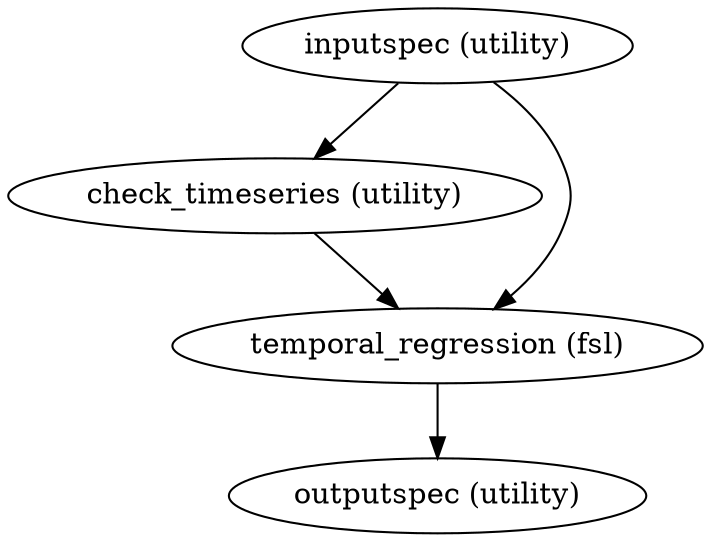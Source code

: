 strict digraph  {
"inputspec (utility)";
"check_timeseries (utility)";
"temporal_regression (fsl)";
"outputspec (utility)";
"inputspec (utility)" -> "check_timeseries (utility)";
"inputspec (utility)" -> "temporal_regression (fsl)";
"check_timeseries (utility)" -> "temporal_regression (fsl)";
"temporal_regression (fsl)" -> "outputspec (utility)";
}
